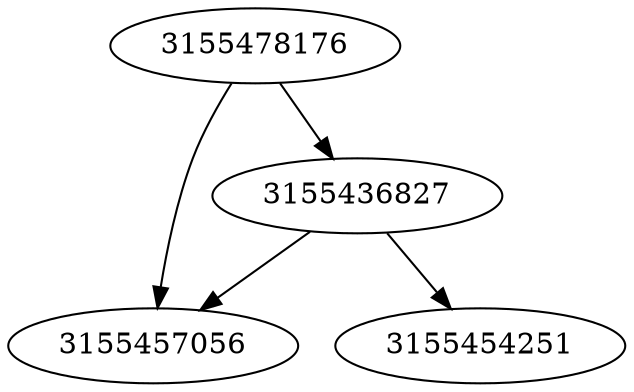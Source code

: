 strict digraph  {
3155478176;
3155436827;
3155457056;
3155454251;
3155478176 -> 3155457056;
3155478176 -> 3155436827;
3155436827 -> 3155454251;
3155436827 -> 3155457056;
}
